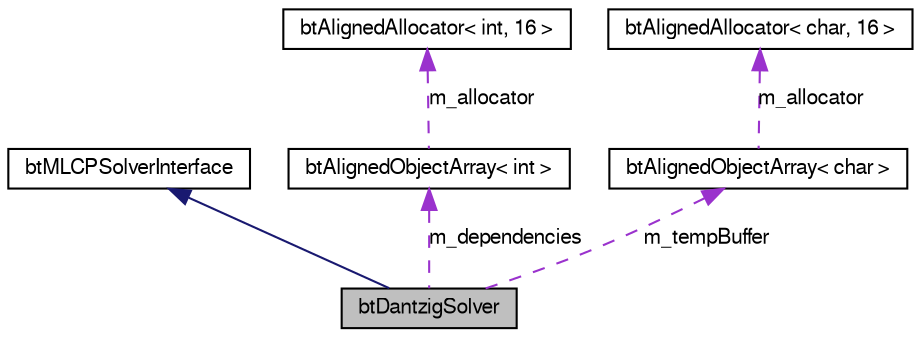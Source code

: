 digraph G
{
  bgcolor="transparent";
  edge [fontname="FreeSans",fontsize=10,labelfontname="FreeSans",labelfontsize=10];
  node [fontname="FreeSans",fontsize=10,shape=record];
  Node1 [label="btDantzigSolver",height=0.2,width=0.4,color="black", fillcolor="grey75", style="filled" fontcolor="black"];
  Node2 -> Node1 [dir=back,color="midnightblue",fontsize=10,style="solid"];
  Node2 [label="btMLCPSolverInterface",height=0.2,width=0.4,color="black",URL="$classbt_m_l_c_p_solver_interface.html",tooltip="original version written by Erwin Coumans, October 2013"];
  Node3 -> Node1 [dir=back,color="darkorchid3",fontsize=10,style="dashed",label="m_dependencies"];
  Node3 [label="btAlignedObjectArray\< int \>",height=0.2,width=0.4,color="black",URL="$classbt_aligned_object_array.html"];
  Node4 -> Node3 [dir=back,color="darkorchid3",fontsize=10,style="dashed",label="m_allocator"];
  Node4 [label="btAlignedAllocator\< int, 16 \>",height=0.2,width=0.4,color="black",URL="$classbt_aligned_allocator.html"];
  Node5 -> Node1 [dir=back,color="darkorchid3",fontsize=10,style="dashed",label="m_tempBuffer"];
  Node5 [label="btAlignedObjectArray\< char \>",height=0.2,width=0.4,color="black",URL="$classbt_aligned_object_array.html"];
  Node6 -> Node5 [dir=back,color="darkorchid3",fontsize=10,style="dashed",label="m_allocator"];
  Node6 [label="btAlignedAllocator\< char, 16 \>",height=0.2,width=0.4,color="black",URL="$classbt_aligned_allocator.html"];
}
